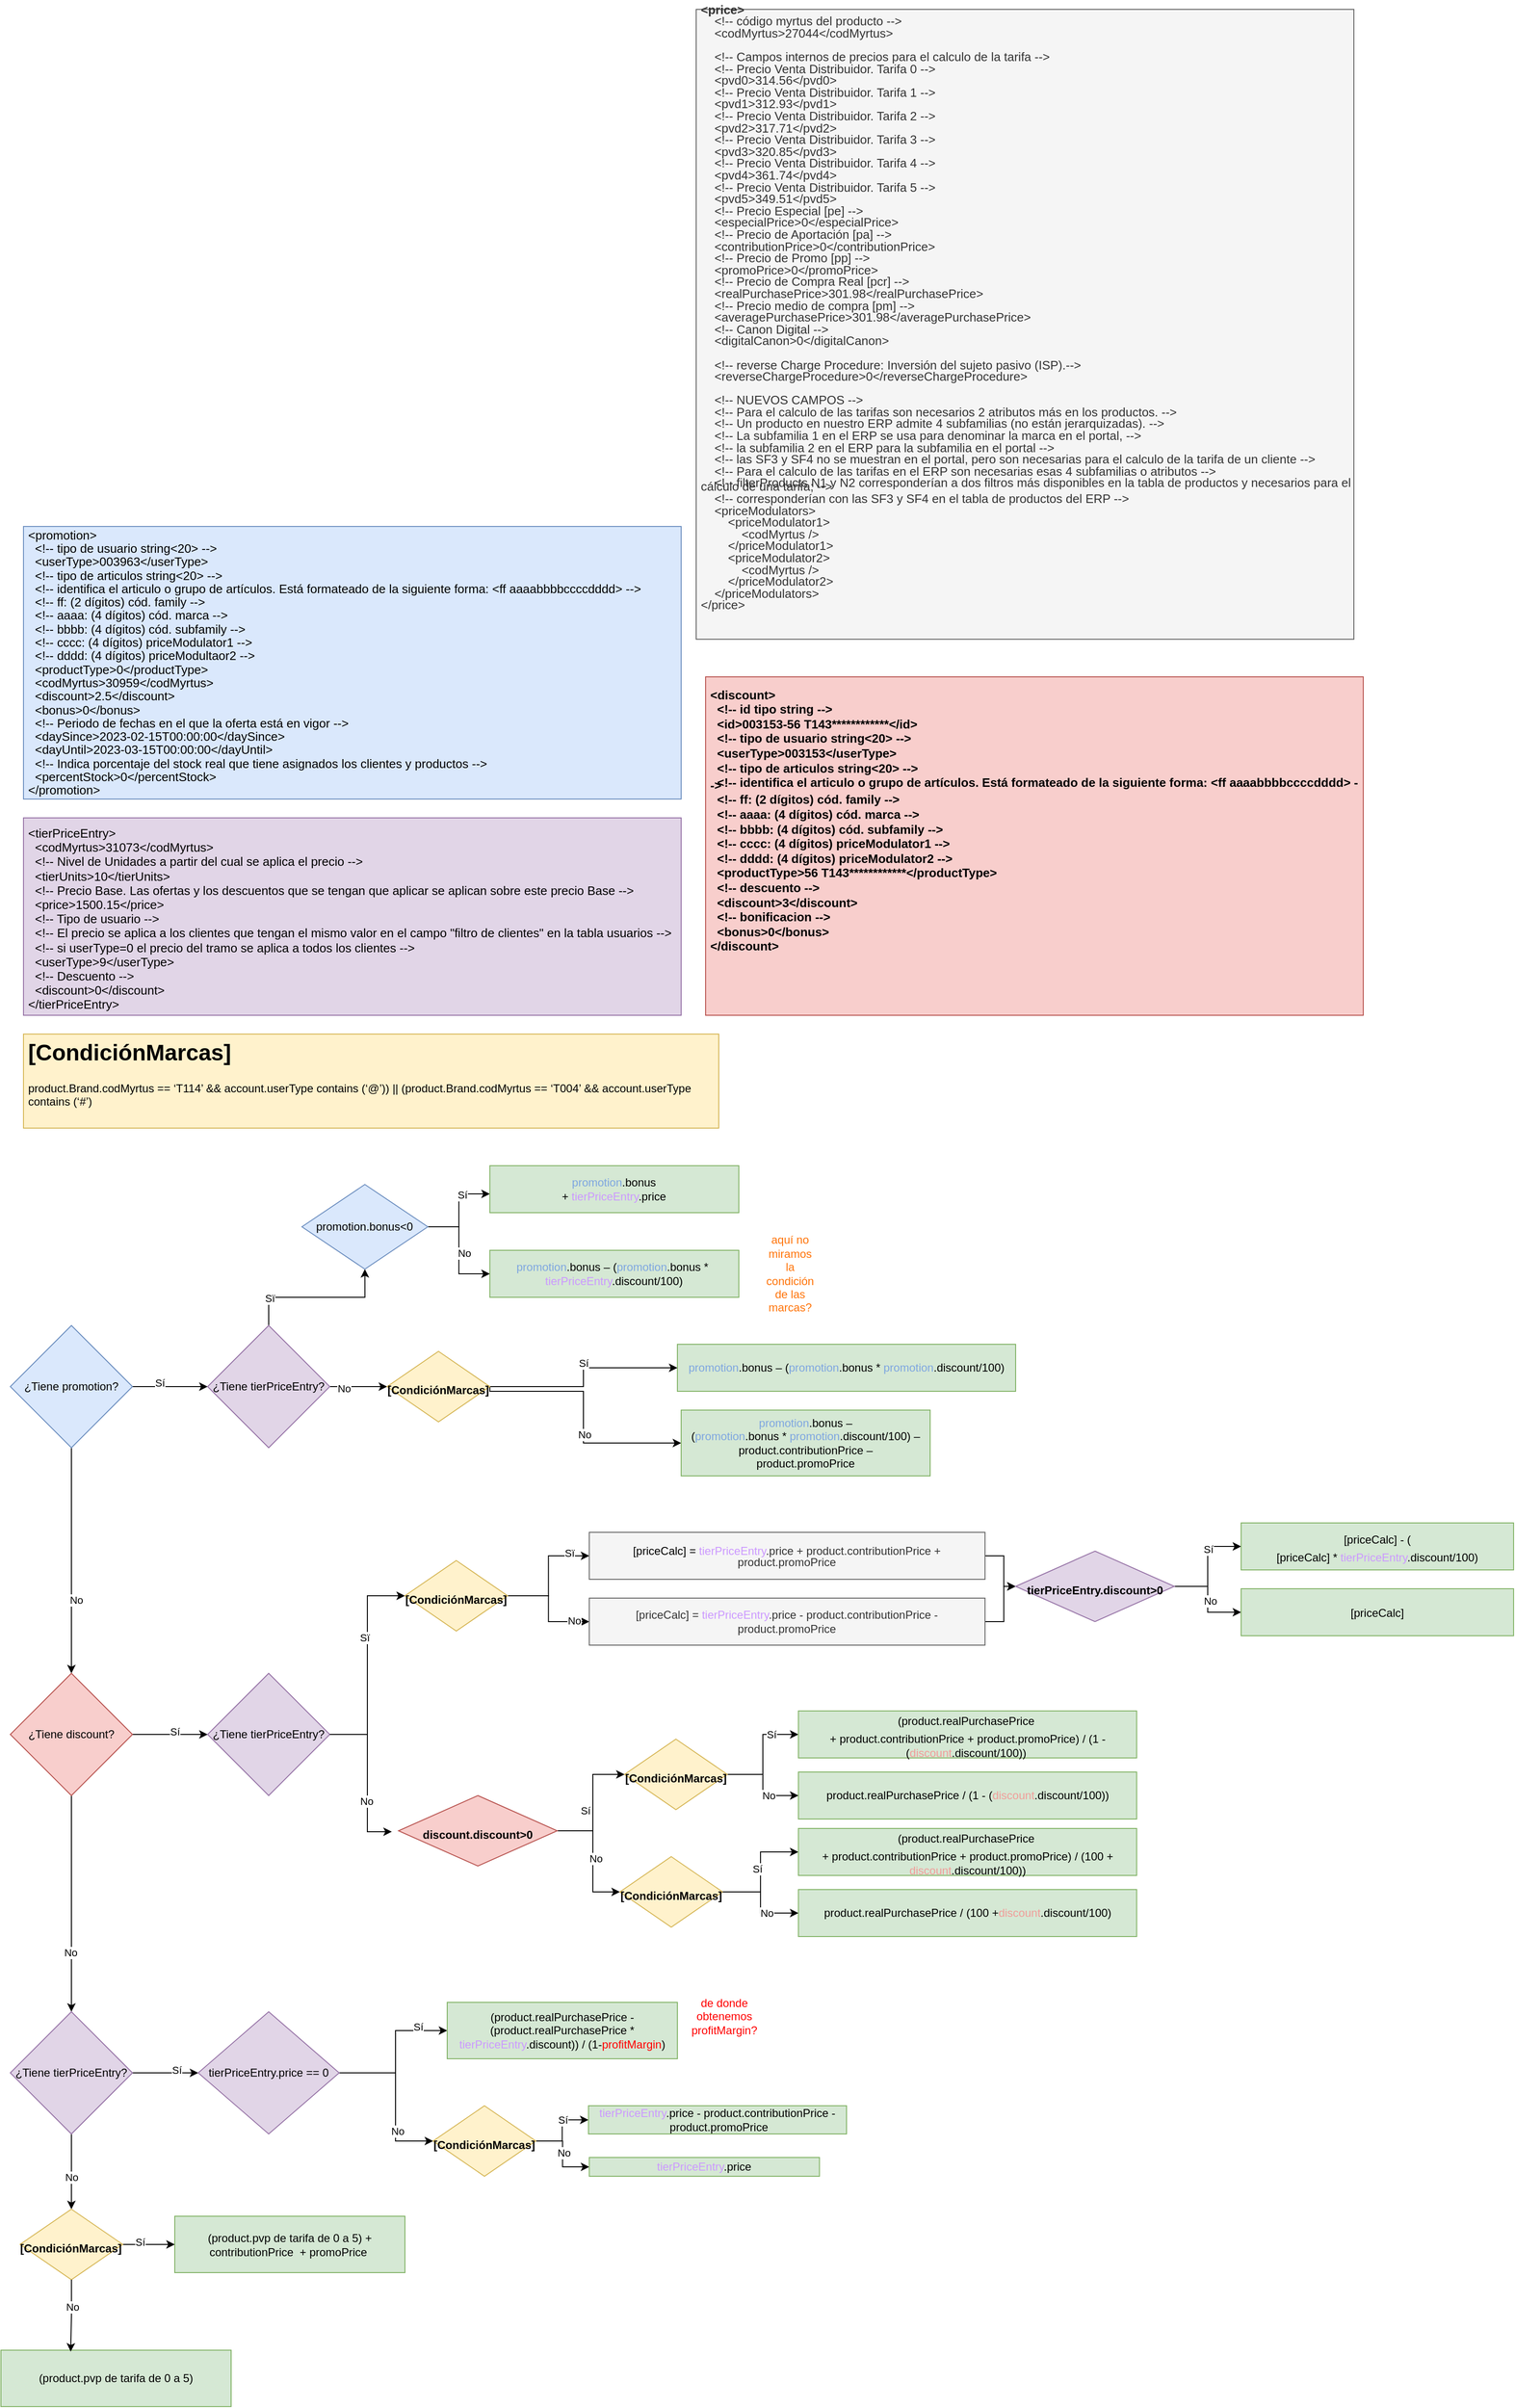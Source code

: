 <mxfile version="22.1.9" type="github">
  <diagram name="Página-1" id="PQF2N1dxmj4FgFT-7-pj">
    <mxGraphModel dx="1195" dy="2981" grid="1" gridSize="10" guides="1" tooltips="1" connect="1" arrows="1" fold="1" page="1" pageScale="1" pageWidth="827" pageHeight="1169" math="0" shadow="0">
      <root>
        <mxCell id="0" />
        <mxCell id="1" parent="0" />
        <mxCell id="7oDzX8excqVwqOyNnf67-12" value="&lt;p class=&quot;MsoNormal&quot;&gt;&lt;font color=&quot;#7ea6e0&quot;&gt;promotion&lt;/font&gt;.bonus – (&lt;font color=&quot;#7ea6e0&quot;&gt;promotion&lt;/font&gt;.bonus * &lt;font color=&quot;#7ea6e0&quot;&gt;promotion&lt;/font&gt;.discount/100)&lt;/p&gt;" style="whiteSpace=wrap;html=1;fillColor=#d5e8d4;strokeColor=#82b366;" parent="1" vertex="1">
          <mxGeometry x="740" y="-130" width="360" height="50" as="geometry" />
        </mxCell>
        <mxCell id="7oDzX8excqVwqOyNnf67-20" value="" style="edgeStyle=orthogonalEdgeStyle;rounded=0;orthogonalLoop=1;jettySize=auto;html=1;" parent="1" source="7oDzX8excqVwqOyNnf67-22" target="7oDzX8excqVwqOyNnf67-28" edge="1">
          <mxGeometry relative="1" as="geometry" />
        </mxCell>
        <mxCell id="7oDzX8excqVwqOyNnf67-21" value="Sí" style="edgeLabel;html=1;align=center;verticalAlign=middle;resizable=0;points=[];" parent="7oDzX8excqVwqOyNnf67-20" vertex="1" connectable="0">
          <mxGeometry x="-0.275" y="4" relative="1" as="geometry">
            <mxPoint as="offset" />
          </mxGeometry>
        </mxCell>
        <mxCell id="7oDzX8excqVwqOyNnf67-49" value="" style="edgeStyle=orthogonalEdgeStyle;rounded=0;orthogonalLoop=1;jettySize=auto;html=1;" parent="1" source="7oDzX8excqVwqOyNnf67-22" target="7oDzX8excqVwqOyNnf67-48" edge="1">
          <mxGeometry relative="1" as="geometry" />
        </mxCell>
        <mxCell id="7oDzX8excqVwqOyNnf67-50" value="No" style="edgeLabel;html=1;align=center;verticalAlign=middle;resizable=0;points=[];" parent="7oDzX8excqVwqOyNnf67-49" vertex="1" connectable="0">
          <mxGeometry x="0.35" y="5" relative="1" as="geometry">
            <mxPoint as="offset" />
          </mxGeometry>
        </mxCell>
        <mxCell id="7oDzX8excqVwqOyNnf67-22" value="¿Tiene promotion?" style="rhombus;whiteSpace=wrap;html=1;fillColor=#dae8fc;strokeColor=#6c8ebf;" parent="1" vertex="1">
          <mxGeometry x="30" y="-150" width="130" height="130" as="geometry" />
        </mxCell>
        <mxCell id="7oDzX8excqVwqOyNnf67-25" value="" style="edgeStyle=orthogonalEdgeStyle;rounded=0;orthogonalLoop=1;jettySize=auto;html=1;entryX=0.5;entryY=1;entryDx=0;entryDy=0;exitX=0.5;exitY=0;exitDx=0;exitDy=0;" parent="1" source="7oDzX8excqVwqOyNnf67-28" target="7oDzX8excqVwqOyNnf67-37" edge="1">
          <mxGeometry relative="1" as="geometry">
            <mxPoint x="310.36" y="-175" as="sourcePoint" />
          </mxGeometry>
        </mxCell>
        <mxCell id="7oDzX8excqVwqOyNnf67-39" value="Sï" style="edgeLabel;html=1;align=center;verticalAlign=middle;resizable=0;points=[];" parent="7oDzX8excqVwqOyNnf67-25" vertex="1" connectable="0">
          <mxGeometry x="-0.621" y="-1" relative="1" as="geometry">
            <mxPoint as="offset" />
          </mxGeometry>
        </mxCell>
        <mxCell id="7oDzX8excqVwqOyNnf67-26" value="" style="edgeStyle=orthogonalEdgeStyle;rounded=0;orthogonalLoop=1;jettySize=auto;html=1;" parent="1" source="7oDzX8excqVwqOyNnf67-28" target="7oDzX8excqVwqOyNnf67-30" edge="1">
          <mxGeometry relative="1" as="geometry">
            <mxPoint x="370" y="-80" as="sourcePoint" />
          </mxGeometry>
        </mxCell>
        <mxCell id="7oDzX8excqVwqOyNnf67-27" value="No" style="edgeLabel;html=1;align=center;verticalAlign=middle;resizable=0;points=[];" parent="7oDzX8excqVwqOyNnf67-26" vertex="1" connectable="0">
          <mxGeometry x="-0.505" y="-2" relative="1" as="geometry">
            <mxPoint as="offset" />
          </mxGeometry>
        </mxCell>
        <mxCell id="7oDzX8excqVwqOyNnf67-28" value="¿Tiene tierPriceEntry?" style="rhombus;whiteSpace=wrap;html=1;fillColor=#e1d5e7;strokeColor=#9673a6;" parent="1" vertex="1">
          <mxGeometry x="240" y="-150" width="130" height="130" as="geometry" />
        </mxCell>
        <mxCell id="7oDzX8excqVwqOyNnf67-29" value="&lt;font style=&quot;font-size: 12px;&quot;&gt;&lt;font color=&quot;#7ea6e0&quot;&gt;promotion&lt;/font&gt;&lt;span style=&quot;&quot; lang=&quot;EN-US&quot;&gt;.bonus – (&lt;font color=&quot;#7ea6e0&quot;&gt;promotion&lt;/font&gt;.bonus *&amp;nbsp; &lt;/span&gt;&lt;span style=&quot;&quot; lang=&quot;EN-US&quot;&gt;&lt;font color=&quot;#cc99ff&quot;&gt;tierPriceEntry&lt;/font&gt;&lt;/span&gt;&lt;span style=&quot;&quot; lang=&quot;EN-US&quot;&gt;.discount/100)&lt;/span&gt;&lt;/font&gt;" style="whiteSpace=wrap;html=1;fillColor=#d5e8d4;strokeColor=#82b366;" parent="1" vertex="1">
          <mxGeometry x="540.36" y="-230" width="265" height="50" as="geometry" />
        </mxCell>
        <mxCell id="7oDzX8excqVwqOyNnf67-35" style="edgeStyle=orthogonalEdgeStyle;rounded=0;orthogonalLoop=1;jettySize=auto;html=1;entryX=0;entryY=0.5;entryDx=0;entryDy=0;exitX=1;exitY=0.5;exitDx=0;exitDy=0;" parent="1" source="7oDzX8excqVwqOyNnf67-30" target="7oDzX8excqVwqOyNnf67-34" edge="1">
          <mxGeometry relative="1" as="geometry">
            <mxPoint x="553.905" y="78.02" as="targetPoint" />
            <Array as="points">
              <mxPoint x="540" y="-80" />
              <mxPoint x="640" y="-80" />
              <mxPoint x="640" y="-25" />
            </Array>
            <mxPoint x="570" y="-80" as="sourcePoint" />
          </mxGeometry>
        </mxCell>
        <mxCell id="7oDzX8excqVwqOyNnf67-36" value="No" style="edgeLabel;html=1;align=center;verticalAlign=middle;resizable=0;points=[];" parent="7oDzX8excqVwqOyNnf67-35" vertex="1" connectable="0">
          <mxGeometry x="0.137" y="1" relative="1" as="geometry">
            <mxPoint as="offset" />
          </mxGeometry>
        </mxCell>
        <mxCell id="yF8zC-Vedh16o82l2wIE-4" style="edgeStyle=orthogonalEdgeStyle;rounded=0;orthogonalLoop=1;jettySize=auto;html=1;entryX=0;entryY=0.5;entryDx=0;entryDy=0;" edge="1" parent="1" source="7oDzX8excqVwqOyNnf67-30" target="7oDzX8excqVwqOyNnf67-12">
          <mxGeometry relative="1" as="geometry">
            <Array as="points">
              <mxPoint x="640" y="-85" />
              <mxPoint x="640" y="-105" />
            </Array>
          </mxGeometry>
        </mxCell>
        <mxCell id="yF8zC-Vedh16o82l2wIE-5" value="Sí" style="edgeLabel;html=1;align=center;verticalAlign=middle;resizable=0;points=[];" vertex="1" connectable="0" parent="yF8zC-Vedh16o82l2wIE-4">
          <mxGeometry x="-0.484" relative="1" as="geometry">
            <mxPoint x="43" y="-25" as="offset" />
          </mxGeometry>
        </mxCell>
        <mxCell id="7oDzX8excqVwqOyNnf67-30" value="&lt;h1 style=&quot;border-color: var(--border-color); text-align: left;&quot;&gt;&lt;font style=&quot;font-size: 12px;&quot;&gt;[CondiciónMarcas]&lt;/font&gt;&lt;/h1&gt;" style="rhombus;whiteSpace=wrap;html=1;fillColor=#fff2cc;strokeColor=#d6b656;" parent="1" vertex="1">
          <mxGeometry x="431.07" y="-122.5" width="109.29" height="75" as="geometry" />
        </mxCell>
        <mxCell id="7oDzX8excqVwqOyNnf67-31" value="&lt;h1&gt;[CondiciónMarcas]&lt;/h1&gt;&lt;p&gt;product.Brand.codMyrtus == ‘T114’ &amp;amp;&amp;amp; account.userType contains (‘@’)) || (product.Brand.codMyrtus == ‘T004’ &amp;amp;&amp;amp; account.userType contains (‘#’)&lt;br&gt;&lt;/p&gt;" style="text;html=1;strokeColor=#d6b656;fillColor=#fff2cc;spacing=5;spacingTop=-20;whiteSpace=wrap;overflow=hidden;rounded=0;" parent="1" vertex="1">
          <mxGeometry x="44" y="-460" width="740" height="100" as="geometry" />
        </mxCell>
        <mxCell id="7oDzX8excqVwqOyNnf67-34" value="&lt;p class=&quot;MsoNormal&quot;&gt;&lt;font color=&quot;#7ea6e0&quot;&gt;promotion&lt;/font&gt;.bonus –&lt;br&gt;(&lt;font color=&quot;#7ea6e0&quot;&gt;promotion&lt;/font&gt;.bonus * &lt;font color=&quot;#7ea6e0&quot;&gt;promotion&lt;/font&gt;.discount/100) – product.contributionPrice –&lt;br&gt;product.promoPrice&lt;br&gt;&lt;/p&gt;" style="whiteSpace=wrap;html=1;fillColor=#d5e8d4;strokeColor=#82b366;" parent="1" vertex="1">
          <mxGeometry x="744" y="-60" width="265" height="70" as="geometry" />
        </mxCell>
        <mxCell id="7oDzX8excqVwqOyNnf67-40" style="edgeStyle=orthogonalEdgeStyle;rounded=0;orthogonalLoop=1;jettySize=auto;html=1;entryX=0;entryY=0.5;entryDx=0;entryDy=0;" parent="1" source="7oDzX8excqVwqOyNnf67-37" target="7oDzX8excqVwqOyNnf67-29" edge="1">
          <mxGeometry relative="1" as="geometry" />
        </mxCell>
        <mxCell id="7oDzX8excqVwqOyNnf67-41" value="No" style="edgeLabel;html=1;align=center;verticalAlign=middle;resizable=0;points=[];" parent="7oDzX8excqVwqOyNnf67-40" vertex="1" connectable="0">
          <mxGeometry x="0.052" y="5" relative="1" as="geometry">
            <mxPoint as="offset" />
          </mxGeometry>
        </mxCell>
        <mxCell id="7oDzX8excqVwqOyNnf67-42" style="edgeStyle=orthogonalEdgeStyle;rounded=0;orthogonalLoop=1;jettySize=auto;html=1;entryX=0;entryY=0.6;entryDx=0;entryDy=0;entryPerimeter=0;" parent="1" source="7oDzX8excqVwqOyNnf67-37" target="7oDzX8excqVwqOyNnf67-43" edge="1">
          <mxGeometry relative="1" as="geometry">
            <mxPoint x="540.36" y="-300" as="targetPoint" />
          </mxGeometry>
        </mxCell>
        <mxCell id="7oDzX8excqVwqOyNnf67-45" value="Sí" style="edgeLabel;html=1;align=center;verticalAlign=middle;resizable=0;points=[];" parent="7oDzX8excqVwqOyNnf67-42" vertex="1" connectable="0">
          <mxGeometry x="0.406" y="-1" relative="1" as="geometry">
            <mxPoint as="offset" />
          </mxGeometry>
        </mxCell>
        <mxCell id="7oDzX8excqVwqOyNnf67-37" value="promotion.bonus&amp;lt;0" style="rhombus;whiteSpace=wrap;html=1;fillColor=#dae8fc;strokeColor=#6c8ebf;" parent="1" vertex="1">
          <mxGeometry x="340.36" y="-300" width="134" height="90" as="geometry" />
        </mxCell>
        <mxCell id="7oDzX8excqVwqOyNnf67-43" value="&lt;p class=&quot;MsoNormal&quot;&gt;&lt;font face=&quot;Helvetica&quot;&gt;&lt;font color=&quot;#7ea6e0&quot;&gt;promotion&lt;/font&gt;&lt;span style=&quot;&quot; lang=&quot;EN-US&quot;&gt;.bonus&lt;br&gt;+ &lt;font color=&quot;#cc99ff&quot;&gt;tierPriceEntry&lt;/font&gt;.price&lt;/span&gt;&lt;/font&gt;&lt;span style=&quot;font-family:Montserrat;&lt;br/&gt;color:red;mso-ansi-language:EN-US;mso-fareast-language:ES&quot; lang=&quot;EN-US&quot;&gt;&lt;/span&gt;&lt;/p&gt;" style="whiteSpace=wrap;html=1;fillColor=#d5e8d4;strokeColor=#82b366;" parent="1" vertex="1">
          <mxGeometry x="540.36" y="-320" width="265" height="50" as="geometry" />
        </mxCell>
        <mxCell id="7oDzX8excqVwqOyNnf67-46" value="aquí no miramos la condición de las marcas?" style="text;html=1;strokeColor=none;fillColor=none;align=center;verticalAlign=middle;whiteSpace=wrap;rounded=0;fontColor=#FF7308;" parent="1" vertex="1">
          <mxGeometry x="830.36" y="-220" width="60" height="30" as="geometry" />
        </mxCell>
        <mxCell id="7oDzX8excqVwqOyNnf67-52" value="" style="edgeStyle=orthogonalEdgeStyle;rounded=0;orthogonalLoop=1;jettySize=auto;html=1;entryX=0;entryY=0.5;entryDx=0;entryDy=0;" parent="1" source="7oDzX8excqVwqOyNnf67-48" target="yF8zC-Vedh16o82l2wIE-6" edge="1">
          <mxGeometry relative="1" as="geometry">
            <mxPoint x="230" y="285" as="targetPoint" />
          </mxGeometry>
        </mxCell>
        <mxCell id="7oDzX8excqVwqOyNnf67-56" value="Sí" style="edgeLabel;html=1;align=center;verticalAlign=middle;resizable=0;points=[];" parent="7oDzX8excqVwqOyNnf67-52" vertex="1" connectable="0">
          <mxGeometry x="0.125" y="3" relative="1" as="geometry">
            <mxPoint as="offset" />
          </mxGeometry>
        </mxCell>
        <mxCell id="yF8zC-Vedh16o82l2wIE-65" style="edgeStyle=orthogonalEdgeStyle;rounded=0;orthogonalLoop=1;jettySize=auto;html=1;" edge="1" parent="1" source="7oDzX8excqVwqOyNnf67-48" target="yF8zC-Vedh16o82l2wIE-64">
          <mxGeometry relative="1" as="geometry" />
        </mxCell>
        <mxCell id="yF8zC-Vedh16o82l2wIE-66" value="No" style="edgeLabel;html=1;align=center;verticalAlign=middle;resizable=0;points=[];" vertex="1" connectable="0" parent="yF8zC-Vedh16o82l2wIE-65">
          <mxGeometry x="0.45" y="-1" relative="1" as="geometry">
            <mxPoint as="offset" />
          </mxGeometry>
        </mxCell>
        <mxCell id="7oDzX8excqVwqOyNnf67-48" value="¿Tiene discount?" style="rhombus;whiteSpace=wrap;html=1;fillColor=#f8cecc;strokeColor=#b85450;" parent="1" vertex="1">
          <mxGeometry x="30" y="220" width="130" height="130" as="geometry" />
        </mxCell>
        <mxCell id="7oDzX8excqVwqOyNnf67-53" value="(product.pvp de tarifa de 0 a 5) + contributionPrice&amp;nbsp; + promoPrice&amp;nbsp;" style="whiteSpace=wrap;html=1;fillColor=#d5e8d4;strokeColor=#82b366;" parent="1" vertex="1">
          <mxGeometry x="205" y="797.5" width="245" height="60" as="geometry" />
        </mxCell>
        <mxCell id="yF8zC-Vedh16o82l2wIE-1" value="&lt;h1 style=&quot;line-height: 50%; font-size: 13px;&quot;&gt;&lt;font style=&quot;font-size: 13px;&quot;&gt;&lt;br&gt;&lt;/font&gt;&lt;/h1&gt;&lt;div style=&quot;line-height: 50%; font-size: 13px;&quot;&gt;&lt;font style=&quot;font-size: 13px;&quot;&gt;&amp;lt;tierPriceEntry&amp;gt;&lt;/font&gt;&lt;/div&gt;&lt;h1 style=&quot;line-height: 50%; font-size: 13px;&quot;&gt;&lt;span style=&quot;font-weight: 400;&quot;&gt;&lt;font style=&quot;font-size: 13px;&quot;&gt;&amp;nbsp; &amp;lt;codMyrtus&amp;gt;31073&amp;lt;/codMyrtus&amp;gt;&lt;/font&gt;&lt;/span&gt;&lt;/h1&gt;&lt;h1 style=&quot;line-height: 50%; font-size: 13px;&quot;&gt;&lt;span style=&quot;font-weight: 400;&quot;&gt;&lt;font style=&quot;font-size: 13px;&quot;&gt;&amp;nbsp; &amp;lt;!-- Nivel de Unidades a partir del cual se aplica el precio --&amp;gt;&lt;/font&gt;&lt;/span&gt;&lt;/h1&gt;&lt;h1 style=&quot;line-height: 50%; font-size: 13px;&quot;&gt;&lt;span style=&quot;font-weight: 400;&quot;&gt;&lt;font style=&quot;font-size: 13px;&quot;&gt;&amp;nbsp; &amp;lt;tierUnits&amp;gt;10&amp;lt;/tierUnits&amp;gt;&lt;/font&gt;&lt;/span&gt;&lt;/h1&gt;&lt;h1 style=&quot;line-height: 50%; font-size: 13px;&quot;&gt;&lt;span style=&quot;font-weight: 400;&quot;&gt;&lt;font style=&quot;font-size: 13px;&quot;&gt;&amp;nbsp; &amp;lt;!-- Precio Base. Las ofertas y los descuentos que se tengan que aplicar se aplican sobre este precio Base --&amp;gt;&lt;/font&gt;&lt;/span&gt;&lt;/h1&gt;&lt;h1 style=&quot;line-height: 50%; font-size: 13px;&quot;&gt;&lt;span style=&quot;font-weight: 400;&quot;&gt;&lt;font style=&quot;font-size: 13px;&quot;&gt;&amp;nbsp; &amp;lt;price&amp;gt;1500.15&amp;lt;/price&amp;gt;&lt;/font&gt;&lt;/span&gt;&lt;/h1&gt;&lt;h1 style=&quot;line-height: 50%; font-size: 13px;&quot;&gt;&lt;span style=&quot;font-weight: 400;&quot;&gt;&lt;font style=&quot;font-size: 13px;&quot;&gt;&amp;nbsp; &amp;lt;!-- Tipo de usuario --&amp;gt;&lt;/font&gt;&lt;/span&gt;&lt;/h1&gt;&lt;h1 style=&quot;line-height: 50%; font-size: 13px;&quot;&gt;&lt;span style=&quot;font-weight: 400;&quot;&gt;&lt;font style=&quot;font-size: 13px;&quot;&gt;&amp;nbsp; &amp;lt;!-- El precio se aplica a los clientes que tengan el mismo valor en el campo &quot;filtro de clientes&quot; en la tabla usuarios --&amp;gt;&lt;/font&gt;&lt;/span&gt;&lt;/h1&gt;&lt;h1 style=&quot;line-height: 50%; font-size: 13px;&quot;&gt;&lt;span style=&quot;font-weight: 400;&quot;&gt;&lt;font style=&quot;font-size: 13px;&quot;&gt;&amp;nbsp; &amp;lt;!-- si userType=0 el precio del tramo se aplica a todos los clientes --&amp;gt;&lt;/font&gt;&lt;/span&gt;&lt;/h1&gt;&lt;h1 style=&quot;line-height: 50%; font-size: 13px;&quot;&gt;&lt;span style=&quot;font-weight: 400;&quot;&gt;&lt;font style=&quot;font-size: 13px;&quot;&gt;&amp;nbsp; &amp;lt;userType&amp;gt;9&amp;lt;/userType&amp;gt;&lt;/font&gt;&lt;/span&gt;&lt;/h1&gt;&lt;h1 style=&quot;line-height: 50%; font-size: 13px;&quot;&gt;&lt;span style=&quot;font-weight: 400;&quot;&gt;&lt;font style=&quot;font-size: 13px;&quot;&gt;&amp;nbsp; &amp;lt;!-- Descuento --&amp;gt;&lt;/font&gt;&lt;/span&gt;&lt;/h1&gt;&lt;h1 style=&quot;line-height: 50%; font-size: 13px;&quot;&gt;&lt;span style=&quot;font-weight: 400;&quot;&gt;&lt;font style=&quot;font-size: 13px;&quot;&gt;&amp;nbsp; &amp;lt;discount&amp;gt;0&amp;lt;/discount&amp;gt;&lt;/font&gt;&lt;/span&gt;&lt;/h1&gt;&lt;h1 style=&quot;line-height: 50%; font-size: 13px;&quot;&gt;&lt;span style=&quot;font-weight: 400;&quot;&gt;&lt;font style=&quot;font-size: 13px;&quot;&gt;&amp;lt;/tierPriceEntry&amp;gt;&lt;/font&gt;&lt;/span&gt;&lt;/h1&gt;&lt;div style=&quot;line-height: 50%; font-size: 13px;&quot;&gt;&lt;br&gt;&lt;/div&gt;" style="text;html=1;strokeColor=#9673a6;fillColor=#e1d5e7;spacing=5;spacingTop=-20;whiteSpace=wrap;overflow=hidden;rounded=0;" vertex="1" parent="1">
          <mxGeometry x="44" y="-690" width="700" height="210" as="geometry" />
        </mxCell>
        <mxCell id="yF8zC-Vedh16o82l2wIE-2" value="&lt;h1 style=&quot;font-size: 13px; line-height: 10%;&quot;&gt;&lt;span style=&quot;background-color: initial; font-weight: normal;&quot;&gt;&lt;br&gt;&lt;/span&gt;&lt;/h1&gt;&lt;h1 style=&quot;font-size: 13px; line-height: 10%;&quot;&gt;&lt;span style=&quot;background-color: initial; font-weight: normal;&quot;&gt;&amp;lt;promotion&amp;gt;&lt;/span&gt;&lt;br&gt;&lt;/h1&gt;&lt;p style=&quot;font-size: 13px; line-height: 10%;&quot;&gt;&lt;font style=&quot;font-size: 13px;&quot;&gt;&amp;nbsp; &amp;lt;!-- tipo de usuario string&amp;lt;20&amp;gt; --&amp;gt;&lt;/font&gt;&lt;/p&gt;&lt;p style=&quot;font-size: 13px; line-height: 10%;&quot;&gt;&lt;font style=&quot;font-size: 13px;&quot;&gt;&amp;nbsp; &amp;lt;userType&amp;gt;003963&amp;lt;/userType&amp;gt;&lt;/font&gt;&lt;/p&gt;&lt;p style=&quot;font-size: 13px; line-height: 10%;&quot;&gt;&lt;font style=&quot;font-size: 13px;&quot;&gt;&amp;nbsp; &amp;lt;!-- tipo de articulos string&amp;lt;20&amp;gt; --&amp;gt;&lt;/font&gt;&lt;/p&gt;&lt;p style=&quot;font-size: 13px; line-height: 10%;&quot;&gt;&lt;font style=&quot;font-size: 13px;&quot;&gt;&amp;nbsp; &amp;lt;!-- identifica el articulo o grupo de artículos. Está formateado de la siguiente forma: &amp;lt;ff aaaabbbbccccdddd&amp;gt; --&amp;gt;&lt;/font&gt;&lt;/p&gt;&lt;p style=&quot;font-size: 13px; line-height: 10%;&quot;&gt;&lt;font style=&quot;font-size: 13px;&quot;&gt;&amp;nbsp; &amp;lt;!-- ff: (2 dígitos) cód. family --&amp;gt;&lt;/font&gt;&lt;/p&gt;&lt;p style=&quot;font-size: 13px; line-height: 10%;&quot;&gt;&lt;font style=&quot;font-size: 13px;&quot;&gt;&amp;nbsp; &amp;lt;!-- aaaa: (4 dígitos) cód. marca --&amp;gt;&lt;/font&gt;&lt;/p&gt;&lt;p style=&quot;font-size: 13px; line-height: 10%;&quot;&gt;&lt;font style=&quot;font-size: 13px;&quot;&gt;&amp;nbsp; &amp;lt;!-- bbbb: (4 dígitos) cód. subfamily --&amp;gt;&lt;/font&gt;&lt;/p&gt;&lt;p style=&quot;font-size: 13px; line-height: 10%;&quot;&gt;&lt;font style=&quot;font-size: 13px;&quot;&gt;&amp;nbsp; &amp;lt;!-- cccc: (4 dígitos) priceModulator1 --&amp;gt;&lt;/font&gt;&lt;/p&gt;&lt;p style=&quot;font-size: 13px; line-height: 10%;&quot;&gt;&lt;font style=&quot;font-size: 13px;&quot;&gt;&amp;nbsp; &amp;lt;!-- dddd: (4 dígitos) priceModultaor2 --&amp;gt;&lt;/font&gt;&lt;/p&gt;&lt;p style=&quot;font-size: 13px; line-height: 10%;&quot;&gt;&lt;font style=&quot;font-size: 13px;&quot;&gt;&amp;nbsp; &amp;lt;productType&amp;gt;0&amp;lt;/productType&amp;gt;&lt;/font&gt;&lt;/p&gt;&lt;p style=&quot;font-size: 13px; line-height: 10%;&quot;&gt;&lt;font style=&quot;font-size: 13px;&quot;&gt;&amp;nbsp; &amp;lt;codMyrtus&amp;gt;30959&amp;lt;/codMyrtus&amp;gt;&lt;/font&gt;&lt;/p&gt;&lt;p style=&quot;font-size: 13px; line-height: 10%;&quot;&gt;&lt;font style=&quot;font-size: 13px;&quot;&gt;&amp;nbsp; &amp;lt;discount&amp;gt;2.5&amp;lt;/discount&amp;gt;&lt;/font&gt;&lt;/p&gt;&lt;p style=&quot;font-size: 13px; line-height: 10%;&quot;&gt;&lt;font style=&quot;font-size: 13px;&quot;&gt;&amp;nbsp; &amp;lt;bonus&amp;gt;0&amp;lt;/bonus&amp;gt;&lt;/font&gt;&lt;/p&gt;&lt;p style=&quot;font-size: 13px; line-height: 10%;&quot;&gt;&lt;font style=&quot;font-size: 13px;&quot;&gt;&amp;nbsp; &amp;lt;!-- Periodo de fechas en el que la oferta está en vigor --&amp;gt;&lt;/font&gt;&lt;/p&gt;&lt;p style=&quot;font-size: 13px; line-height: 10%;&quot;&gt;&lt;font style=&quot;font-size: 13px;&quot;&gt;&amp;nbsp; &amp;lt;daySince&amp;gt;2023-02-15T00:00:00&amp;lt;/daySince&amp;gt;&lt;/font&gt;&lt;/p&gt;&lt;p style=&quot;font-size: 13px; line-height: 10%;&quot;&gt;&lt;font style=&quot;font-size: 13px;&quot;&gt;&amp;nbsp; &amp;lt;dayUntil&amp;gt;2023-03-15T00:00:00&amp;lt;/dayUntil&amp;gt;&lt;/font&gt;&lt;/p&gt;&lt;p style=&quot;font-size: 13px; line-height: 10%;&quot;&gt;&lt;font style=&quot;font-size: 13px;&quot;&gt;&amp;nbsp; &amp;lt;!-- Indica porcentaje del stock real que tiene asignados los clientes y productos --&amp;gt;&lt;/font&gt;&lt;/p&gt;&lt;p style=&quot;font-size: 13px; line-height: 10%;&quot;&gt;&lt;font style=&quot;font-size: 13px;&quot;&gt;&amp;nbsp; &amp;lt;percentStock&amp;gt;0&amp;lt;/percentStock&amp;gt;&lt;/font&gt;&lt;/p&gt;&lt;p style=&quot;font-size: 13px; line-height: 10%;&quot;&gt;&lt;font style=&quot;font-size: 13px;&quot;&gt;&amp;lt;/promotion&amp;gt;&lt;/font&gt;&lt;/p&gt;&lt;div style=&quot;font-size: 13px; line-height: 10%;&quot;&gt;&lt;br&gt;&lt;/div&gt;" style="text;html=1;strokeColor=#6c8ebf;fillColor=#dae8fc;spacing=5;spacingTop=-20;whiteSpace=wrap;overflow=hidden;rounded=0;" vertex="1" parent="1">
          <mxGeometry x="44" y="-1000" width="700" height="290" as="geometry" />
        </mxCell>
        <mxCell id="yF8zC-Vedh16o82l2wIE-3" value="&lt;h1 style=&quot;line-height: 20%; font-size: 13px;&quot;&gt;&lt;p class=&quot;MsoNormal&quot;&gt;&lt;br&gt;&lt;/p&gt;&lt;p class=&quot;MsoNormal&quot;&gt;&amp;lt;discount&amp;gt;&lt;/p&gt;&lt;p class=&quot;MsoNormal&quot;&gt;&amp;nbsp; &amp;lt;!-- id tipo string --&amp;gt;&lt;/p&gt;&lt;p class=&quot;MsoNormal&quot;&gt;&amp;nbsp; &amp;lt;id&amp;gt;003153-56 T143************&amp;lt;/id&amp;gt;&lt;/p&gt;&lt;p class=&quot;MsoNormal&quot;&gt;&amp;nbsp; &amp;lt;!-- tipo de usuario string&amp;lt;20&amp;gt; --&amp;gt;&lt;/p&gt;&lt;p class=&quot;MsoNormal&quot;&gt;&amp;nbsp; &amp;lt;userType&amp;gt;003153&amp;lt;/userType&amp;gt;&lt;/p&gt;&lt;p class=&quot;MsoNormal&quot;&gt;&amp;nbsp; &amp;lt;!-- tipo de articulos string&amp;lt;20&amp;gt; --&amp;gt;&lt;/p&gt;&lt;p class=&quot;MsoNormal&quot;&gt;&amp;nbsp; &amp;lt;!-- identifica el articulo o grupo de artículos. Está formateado de la siguiente forma: &amp;lt;ff aaaabbbbccccdddd&amp;gt; --&amp;gt;&lt;/p&gt;&lt;p class=&quot;MsoNormal&quot;&gt;&amp;nbsp; &amp;lt;!-- ff: (2 dígitos) cód. family --&amp;gt;&lt;/p&gt;&lt;p class=&quot;MsoNormal&quot;&gt;&amp;nbsp; &amp;lt;!-- aaaa: (4 dígitos) cód. marca --&amp;gt;&lt;/p&gt;&lt;p class=&quot;MsoNormal&quot;&gt;&amp;nbsp; &amp;lt;!-- bbbb: (4 dígitos) cód. subfamily --&amp;gt;&lt;/p&gt;&lt;p class=&quot;MsoNormal&quot;&gt;&amp;nbsp; &amp;lt;!-- cccc: (4 dígitos) priceModulator1 --&amp;gt;&lt;/p&gt;&lt;p class=&quot;MsoNormal&quot;&gt;&amp;nbsp; &amp;lt;!-- dddd: (4 dígitos) priceModulator2 --&amp;gt;&lt;/p&gt;&lt;p class=&quot;MsoNormal&quot;&gt;&amp;nbsp; &amp;lt;productType&amp;gt;56 T143************&amp;lt;/productType&amp;gt;&lt;/p&gt;&lt;p class=&quot;MsoNormal&quot;&gt;&amp;nbsp; &amp;lt;!-- descuento --&amp;gt;&lt;/p&gt;&lt;p class=&quot;MsoNormal&quot;&gt;&amp;nbsp; &amp;lt;discount&amp;gt;3&amp;lt;/discount&amp;gt;&lt;/p&gt;&lt;p class=&quot;MsoNormal&quot;&gt;&amp;nbsp; &amp;lt;!-- bonificacion --&amp;gt;&lt;/p&gt;&lt;p class=&quot;MsoNormal&quot;&gt;&amp;nbsp; &amp;lt;bonus&amp;gt;0&amp;lt;/bonus&amp;gt;&lt;/p&gt;&lt;p class=&quot;MsoNormal&quot;&gt;&amp;lt;/discount&amp;gt;&lt;/p&gt;&lt;div&gt;&lt;br&gt;&lt;/div&gt;&lt;/h1&gt;" style="text;html=1;strokeColor=#b85450;fillColor=#f8cecc;spacing=5;spacingTop=-20;whiteSpace=wrap;overflow=hidden;rounded=0;" vertex="1" parent="1">
          <mxGeometry x="770" y="-840" width="700" height="360" as="geometry" />
        </mxCell>
        <mxCell id="yF8zC-Vedh16o82l2wIE-44" style="edgeStyle=orthogonalEdgeStyle;rounded=0;orthogonalLoop=1;jettySize=auto;html=1;entryX=0;entryY=0.5;entryDx=0;entryDy=0;" edge="1" parent="1" source="yF8zC-Vedh16o82l2wIE-6" target="yF8zC-Vedh16o82l2wIE-46">
          <mxGeometry relative="1" as="geometry">
            <mxPoint x="443.16" y="157.5" as="targetPoint" />
          </mxGeometry>
        </mxCell>
        <mxCell id="yF8zC-Vedh16o82l2wIE-45" value="Sï" style="edgeLabel;html=1;align=center;verticalAlign=middle;resizable=0;points=[];" vertex="1" connectable="0" parent="yF8zC-Vedh16o82l2wIE-44">
          <mxGeometry x="0.262" y="3" relative="1" as="geometry">
            <mxPoint as="offset" />
          </mxGeometry>
        </mxCell>
        <mxCell id="yF8zC-Vedh16o82l2wIE-6" value="¿Tiene tierPriceEntry?" style="rhombus;whiteSpace=wrap;html=1;fillColor=#e1d5e7;strokeColor=#9673a6;" vertex="1" parent="1">
          <mxGeometry x="240" y="220" width="130" height="130" as="geometry" />
        </mxCell>
        <mxCell id="yF8zC-Vedh16o82l2wIE-9" value="product.realPurchasePrice / (1 - (&lt;font color=&quot;#f19c99&quot;&gt;discount&lt;/font&gt;.discount/100))" style="whiteSpace=wrap;html=1;fillColor=#d5e8d4;strokeColor=#82b366;" vertex="1" parent="1">
          <mxGeometry x="868.8" y="325" width="360" height="50" as="geometry" />
        </mxCell>
        <mxCell id="yF8zC-Vedh16o82l2wIE-16" style="edgeStyle=orthogonalEdgeStyle;rounded=0;orthogonalLoop=1;jettySize=auto;html=1;entryX=0;entryY=0.5;entryDx=0;entryDy=0;" edge="1" parent="1" source="yF8zC-Vedh16o82l2wIE-13" target="yF8zC-Vedh16o82l2wIE-17">
          <mxGeometry relative="1" as="geometry">
            <mxPoint x="658.8" y="335" as="targetPoint" />
            <Array as="points">
              <mxPoint x="650" y="388" />
              <mxPoint x="650" y="328" />
            </Array>
          </mxGeometry>
        </mxCell>
        <mxCell id="yF8zC-Vedh16o82l2wIE-26" value="Sí&lt;br&gt;" style="edgeLabel;html=1;align=center;verticalAlign=middle;resizable=0;points=[];" vertex="1" connectable="0" parent="yF8zC-Vedh16o82l2wIE-16">
          <mxGeometry x="-0.488" relative="1" as="geometry">
            <mxPoint x="-4" y="-22" as="offset" />
          </mxGeometry>
        </mxCell>
        <mxCell id="yF8zC-Vedh16o82l2wIE-28" style="edgeStyle=orthogonalEdgeStyle;rounded=0;orthogonalLoop=1;jettySize=auto;html=1;exitX=1;exitY=0.5;exitDx=0;exitDy=0;entryX=0;entryY=0.5;entryDx=0;entryDy=0;" edge="1" parent="1" source="yF8zC-Vedh16o82l2wIE-13" target="yF8zC-Vedh16o82l2wIE-27">
          <mxGeometry relative="1" as="geometry">
            <Array as="points">
              <mxPoint x="650" y="388" />
              <mxPoint x="650" y="453" />
            </Array>
          </mxGeometry>
        </mxCell>
        <mxCell id="yF8zC-Vedh16o82l2wIE-29" value="No" style="edgeLabel;html=1;align=center;verticalAlign=middle;resizable=0;points=[];" vertex="1" connectable="0" parent="yF8zC-Vedh16o82l2wIE-28">
          <mxGeometry x="0.016" y="3" relative="1" as="geometry">
            <mxPoint as="offset" />
          </mxGeometry>
        </mxCell>
        <mxCell id="yF8zC-Vedh16o82l2wIE-13" value="&lt;h1 style=&quot;border-color: var(--border-color); text-align: left;&quot;&gt;&lt;font style=&quot;font-size: 12px;&quot;&gt;discount.discount&amp;gt;0&lt;/font&gt;&lt;/h1&gt;" style="rhombus;whiteSpace=wrap;html=1;fillColor=#f8cecc;strokeColor=#b85450;" vertex="1" parent="1">
          <mxGeometry x="443.16" y="350" width="168.93" height="75" as="geometry" />
        </mxCell>
        <mxCell id="yF8zC-Vedh16o82l2wIE-14" style="edgeStyle=orthogonalEdgeStyle;rounded=0;orthogonalLoop=1;jettySize=auto;html=1;entryX=-0.042;entryY=0.513;entryDx=0;entryDy=0;entryPerimeter=0;" edge="1" parent="1" source="yF8zC-Vedh16o82l2wIE-6" target="yF8zC-Vedh16o82l2wIE-13">
          <mxGeometry relative="1" as="geometry">
            <Array as="points">
              <mxPoint x="410" y="285" />
              <mxPoint x="410" y="389" />
            </Array>
          </mxGeometry>
        </mxCell>
        <mxCell id="yF8zC-Vedh16o82l2wIE-15" value="No" style="edgeLabel;html=1;align=center;verticalAlign=middle;resizable=0;points=[];" vertex="1" connectable="0" parent="yF8zC-Vedh16o82l2wIE-14">
          <mxGeometry x="0.311" y="-1" relative="1" as="geometry">
            <mxPoint as="offset" />
          </mxGeometry>
        </mxCell>
        <mxCell id="yF8zC-Vedh16o82l2wIE-19" style="edgeStyle=orthogonalEdgeStyle;rounded=0;orthogonalLoop=1;jettySize=auto;html=1;entryX=0;entryY=0.5;entryDx=0;entryDy=0;" edge="1" parent="1" source="yF8zC-Vedh16o82l2wIE-17" target="yF8zC-Vedh16o82l2wIE-9">
          <mxGeometry relative="1" as="geometry" />
        </mxCell>
        <mxCell id="yF8zC-Vedh16o82l2wIE-23" value="No" style="edgeLabel;html=1;align=center;verticalAlign=middle;resizable=0;points=[];" vertex="1" connectable="0" parent="yF8zC-Vedh16o82l2wIE-19">
          <mxGeometry x="0.348" relative="1" as="geometry">
            <mxPoint as="offset" />
          </mxGeometry>
        </mxCell>
        <mxCell id="yF8zC-Vedh16o82l2wIE-21" style="edgeStyle=orthogonalEdgeStyle;rounded=0;orthogonalLoop=1;jettySize=auto;html=1;entryX=0;entryY=0.5;entryDx=0;entryDy=0;" edge="1" parent="1" source="yF8zC-Vedh16o82l2wIE-17" target="yF8zC-Vedh16o82l2wIE-20">
          <mxGeometry relative="1" as="geometry" />
        </mxCell>
        <mxCell id="yF8zC-Vedh16o82l2wIE-22" value="Sí" style="edgeLabel;html=1;align=center;verticalAlign=middle;resizable=0;points=[];" vertex="1" connectable="0" parent="yF8zC-Vedh16o82l2wIE-21">
          <mxGeometry x="0.509" relative="1" as="geometry">
            <mxPoint as="offset" />
          </mxGeometry>
        </mxCell>
        <mxCell id="yF8zC-Vedh16o82l2wIE-17" value="&lt;h1 style=&quot;border-color: var(--border-color); text-align: left;&quot;&gt;&lt;font style=&quot;font-size: 12px;&quot;&gt;[CondiciónMarcas]&lt;/font&gt;&lt;/h1&gt;" style="rhombus;whiteSpace=wrap;html=1;fillColor=#fff2cc;strokeColor=#d6b656;" vertex="1" parent="1">
          <mxGeometry x="683.8" y="290" width="109.29" height="75" as="geometry" />
        </mxCell>
        <mxCell id="yF8zC-Vedh16o82l2wIE-20" value="&lt;p style=&quot;line-height: 0%;&quot; class=&quot;MsoNormal&quot;&gt;&lt;font face=&quot;Helvetica&quot;&gt;(product.realPurchasePrice&amp;nbsp;&lt;/font&gt;&lt;/p&gt;+ product.contributionPrice + product.promoPrice&lt;span style=&quot;background-color: initial;&quot;&gt;) / (1 - (&lt;font color=&quot;#f19c99&quot;&gt;discount&lt;/font&gt;.discount/100))&amp;nbsp;&lt;/span&gt;" style="whiteSpace=wrap;html=1;fillColor=#d5e8d4;strokeColor=#82b366;" vertex="1" parent="1">
          <mxGeometry x="868.8" y="260" width="360" height="50" as="geometry" />
        </mxCell>
        <mxCell id="yF8zC-Vedh16o82l2wIE-24" value="&lt;h1 style=&quot;line-height: 30%; font-size: 13px;&quot;&gt;&lt;font style=&quot;font-size: 13px;&quot;&gt;&amp;lt;price&amp;gt;&lt;/font&gt;&lt;/h1&gt;&lt;h1 style=&quot;line-height: 30%; font-size: 13px;&quot;&gt;&lt;span style=&quot;font-weight: 400;&quot;&gt;&lt;font style=&quot;font-size: 13px;&quot;&gt;&amp;nbsp; &amp;nbsp; &amp;lt;!-- código myrtus del producto --&amp;gt;&lt;/font&gt;&lt;/span&gt;&lt;/h1&gt;&lt;h1 style=&quot;line-height: 30%; font-size: 13px;&quot;&gt;&lt;span style=&quot;font-weight: 400;&quot;&gt;&lt;font style=&quot;font-size: 13px;&quot;&gt;&amp;nbsp; &amp;nbsp; &amp;lt;codMyrtus&amp;gt;27044&amp;lt;/codMyrtus&amp;gt;&lt;/font&gt;&lt;/span&gt;&lt;/h1&gt;&lt;h1 style=&quot;line-height: 30%; font-size: 13px;&quot;&gt;&lt;span style=&quot;font-weight: 400;&quot;&gt;&lt;font style=&quot;font-size: 13px;&quot;&gt;&lt;br&gt;&lt;/font&gt;&lt;/span&gt;&lt;/h1&gt;&lt;h1 style=&quot;line-height: 30%; font-size: 13px;&quot;&gt;&lt;span style=&quot;font-weight: 400;&quot;&gt;&lt;font style=&quot;font-size: 13px;&quot;&gt;&amp;nbsp; &amp;nbsp; &amp;lt;!-- Campos internos de precios para el calculo de la tarifa --&amp;gt;&lt;/font&gt;&lt;/span&gt;&lt;/h1&gt;&lt;h1 style=&quot;line-height: 30%; font-size: 13px;&quot;&gt;&lt;span style=&quot;font-weight: 400;&quot;&gt;&lt;font style=&quot;font-size: 13px;&quot;&gt;&amp;nbsp; &amp;nbsp; &amp;lt;!-- Precio Venta Distribuidor. Tarifa 0 --&amp;gt;&lt;/font&gt;&lt;/span&gt;&lt;/h1&gt;&lt;h1 style=&quot;line-height: 30%; font-size: 13px;&quot;&gt;&lt;span style=&quot;font-weight: 400;&quot;&gt;&lt;font style=&quot;font-size: 13px;&quot;&gt;&amp;nbsp; &amp;nbsp; &amp;lt;pvd0&amp;gt;314.56&amp;lt;/pvd0&amp;gt;&lt;/font&gt;&lt;/span&gt;&lt;/h1&gt;&lt;h1 style=&quot;line-height: 30%; font-size: 13px;&quot;&gt;&lt;span style=&quot;font-weight: 400;&quot;&gt;&lt;font style=&quot;font-size: 13px;&quot;&gt;&amp;nbsp; &amp;nbsp; &amp;lt;!-- Precio Venta Distribuidor. Tarifa 1 --&amp;gt;&lt;/font&gt;&lt;/span&gt;&lt;/h1&gt;&lt;h1 style=&quot;line-height: 30%; font-size: 13px;&quot;&gt;&lt;span style=&quot;font-weight: 400;&quot;&gt;&lt;font style=&quot;font-size: 13px;&quot;&gt;&amp;nbsp; &amp;nbsp; &amp;lt;pvd1&amp;gt;312.93&amp;lt;/pvd1&amp;gt;&lt;/font&gt;&lt;/span&gt;&lt;/h1&gt;&lt;h1 style=&quot;line-height: 30%; font-size: 13px;&quot;&gt;&lt;span style=&quot;font-weight: 400;&quot;&gt;&lt;font style=&quot;font-size: 13px;&quot;&gt;&amp;nbsp; &amp;nbsp; &amp;lt;!-- Precio Venta Distribuidor. Tarifa 2 --&amp;gt;&lt;/font&gt;&lt;/span&gt;&lt;/h1&gt;&lt;h1 style=&quot;line-height: 30%; font-size: 13px;&quot;&gt;&lt;span style=&quot;font-weight: 400;&quot;&gt;&lt;font style=&quot;font-size: 13px;&quot;&gt;&amp;nbsp; &amp;nbsp; &amp;lt;pvd2&amp;gt;317.71&amp;lt;/pvd2&amp;gt;&lt;/font&gt;&lt;/span&gt;&lt;/h1&gt;&lt;h1 style=&quot;line-height: 30%; font-size: 13px;&quot;&gt;&lt;span style=&quot;font-weight: 400;&quot;&gt;&lt;font style=&quot;font-size: 13px;&quot;&gt;&amp;nbsp; &amp;nbsp; &amp;lt;!-- Precio Venta Distribuidor. Tarifa 3 --&amp;gt;&lt;/font&gt;&lt;/span&gt;&lt;/h1&gt;&lt;h1 style=&quot;line-height: 30%; font-size: 13px;&quot;&gt;&lt;span style=&quot;font-weight: 400;&quot;&gt;&lt;font style=&quot;font-size: 13px;&quot;&gt;&amp;nbsp; &amp;nbsp; &amp;lt;pvd3&amp;gt;320.85&amp;lt;/pvd3&amp;gt;&lt;/font&gt;&lt;/span&gt;&lt;/h1&gt;&lt;h1 style=&quot;line-height: 30%; font-size: 13px;&quot;&gt;&lt;span style=&quot;font-weight: 400;&quot;&gt;&lt;font style=&quot;font-size: 13px;&quot;&gt;&amp;nbsp; &amp;nbsp; &amp;lt;!-- Precio Venta Distribuidor. Tarifa 4 --&amp;gt;&lt;/font&gt;&lt;/span&gt;&lt;/h1&gt;&lt;h1 style=&quot;line-height: 30%; font-size: 13px;&quot;&gt;&lt;span style=&quot;font-weight: 400;&quot;&gt;&lt;font style=&quot;font-size: 13px;&quot;&gt;&amp;nbsp; &amp;nbsp; &amp;lt;pvd4&amp;gt;361.74&amp;lt;/pvd4&amp;gt;&lt;/font&gt;&lt;/span&gt;&lt;/h1&gt;&lt;h1 style=&quot;line-height: 30%; font-size: 13px;&quot;&gt;&lt;span style=&quot;font-weight: 400;&quot;&gt;&lt;font style=&quot;font-size: 13px;&quot;&gt;&amp;nbsp; &amp;nbsp; &amp;lt;!-- Precio Venta Distribuidor. Tarifa 5 --&amp;gt;&lt;/font&gt;&lt;/span&gt;&lt;/h1&gt;&lt;h1 style=&quot;line-height: 30%; font-size: 13px;&quot;&gt;&lt;span style=&quot;font-weight: 400;&quot;&gt;&lt;font style=&quot;font-size: 13px;&quot;&gt;&amp;nbsp; &amp;nbsp; &amp;lt;pvd5&amp;gt;349.51&amp;lt;/pvd5&amp;gt;&lt;/font&gt;&lt;/span&gt;&lt;/h1&gt;&lt;h1 style=&quot;line-height: 30%; font-size: 13px;&quot;&gt;&lt;span style=&quot;font-weight: 400;&quot;&gt;&lt;font style=&quot;font-size: 13px;&quot;&gt;&amp;nbsp; &amp;nbsp; &amp;lt;!-- Precio Especial [pe] --&amp;gt;&lt;/font&gt;&lt;/span&gt;&lt;/h1&gt;&lt;h1 style=&quot;line-height: 30%; font-size: 13px;&quot;&gt;&lt;span style=&quot;font-weight: 400;&quot;&gt;&lt;font style=&quot;font-size: 13px;&quot;&gt;&amp;nbsp; &amp;nbsp; &amp;lt;especialPrice&amp;gt;0&amp;lt;/especialPrice&amp;gt;&lt;/font&gt;&lt;/span&gt;&lt;/h1&gt;&lt;h1 style=&quot;line-height: 30%; font-size: 13px;&quot;&gt;&lt;span style=&quot;font-weight: 400;&quot;&gt;&lt;font style=&quot;font-size: 13px;&quot;&gt;&amp;nbsp; &amp;nbsp; &amp;lt;!-- Precio de Aportación [pa] --&amp;gt;&lt;/font&gt;&lt;/span&gt;&lt;/h1&gt;&lt;h1 style=&quot;line-height: 30%; font-size: 13px;&quot;&gt;&lt;span style=&quot;font-weight: 400;&quot;&gt;&lt;font style=&quot;font-size: 13px;&quot;&gt;&amp;nbsp; &amp;nbsp; &amp;lt;contributionPrice&amp;gt;0&amp;lt;/contributionPrice&amp;gt;&lt;/font&gt;&lt;/span&gt;&lt;/h1&gt;&lt;h1 style=&quot;line-height: 30%; font-size: 13px;&quot;&gt;&lt;span style=&quot;font-weight: 400;&quot;&gt;&lt;font style=&quot;font-size: 13px;&quot;&gt;&amp;nbsp; &amp;nbsp; &amp;lt;!-- Precio de Promo [pp] --&amp;gt;&lt;/font&gt;&lt;/span&gt;&lt;/h1&gt;&lt;h1 style=&quot;line-height: 30%; font-size: 13px;&quot;&gt;&lt;span style=&quot;font-weight: 400;&quot;&gt;&lt;font style=&quot;font-size: 13px;&quot;&gt;&amp;nbsp; &amp;nbsp; &amp;lt;promoPrice&amp;gt;0&amp;lt;/promoPrice&amp;gt;&lt;/font&gt;&lt;/span&gt;&lt;/h1&gt;&lt;h1 style=&quot;line-height: 30%; font-size: 13px;&quot;&gt;&lt;span style=&quot;font-weight: 400;&quot;&gt;&lt;font style=&quot;font-size: 13px;&quot;&gt;&amp;nbsp; &amp;nbsp; &amp;lt;!-- Precio de Compra Real [pcr] --&amp;gt;&lt;/font&gt;&lt;/span&gt;&lt;/h1&gt;&lt;h1 style=&quot;line-height: 30%; font-size: 13px;&quot;&gt;&lt;span style=&quot;font-weight: 400;&quot;&gt;&lt;font style=&quot;font-size: 13px;&quot;&gt;&amp;nbsp; &amp;nbsp; &amp;lt;realPurchasePrice&amp;gt;301.98&amp;lt;/realPurchasePrice&amp;gt;&lt;/font&gt;&lt;/span&gt;&lt;/h1&gt;&lt;h1 style=&quot;line-height: 30%; font-size: 13px;&quot;&gt;&lt;span style=&quot;font-weight: 400;&quot;&gt;&lt;font style=&quot;font-size: 13px;&quot;&gt;&amp;nbsp; &amp;nbsp; &amp;lt;!-- Precio medio de compra [pm] --&amp;gt;&lt;/font&gt;&lt;/span&gt;&lt;/h1&gt;&lt;h1 style=&quot;line-height: 30%; font-size: 13px;&quot;&gt;&lt;span style=&quot;font-weight: 400;&quot;&gt;&lt;font style=&quot;font-size: 13px;&quot;&gt;&amp;nbsp; &amp;nbsp; &amp;lt;averagePurchasePrice&amp;gt;301.98&amp;lt;/averagePurchasePrice&amp;gt;&lt;/font&gt;&lt;/span&gt;&lt;/h1&gt;&lt;h1 style=&quot;line-height: 30%; font-size: 13px;&quot;&gt;&lt;span style=&quot;font-weight: 400;&quot;&gt;&lt;font style=&quot;font-size: 13px;&quot;&gt;&amp;nbsp; &amp;nbsp; &amp;lt;!-- Canon Digital --&amp;gt;&lt;/font&gt;&lt;/span&gt;&lt;/h1&gt;&lt;h1 style=&quot;line-height: 30%; font-size: 13px;&quot;&gt;&lt;span style=&quot;font-weight: 400;&quot;&gt;&lt;font style=&quot;font-size: 13px;&quot;&gt;&amp;nbsp; &amp;nbsp; &amp;lt;digitalCanon&amp;gt;0&amp;lt;/digitalCanon&amp;gt;&lt;/font&gt;&lt;/span&gt;&lt;/h1&gt;&lt;h1 style=&quot;line-height: 30%; font-size: 13px;&quot;&gt;&lt;span style=&quot;font-weight: 400;&quot;&gt;&lt;font style=&quot;font-size: 13px;&quot;&gt;&amp;nbsp; &amp;nbsp;&amp;nbsp;&lt;/font&gt;&lt;/span&gt;&lt;/h1&gt;&lt;h1 style=&quot;line-height: 30%; font-size: 13px;&quot;&gt;&lt;span style=&quot;font-weight: 400;&quot;&gt;&lt;font style=&quot;font-size: 13px;&quot;&gt;&amp;nbsp; &amp;nbsp; &amp;lt;!-- reverse Charge Procedure: Inversión del sujeto pasivo (ISP).--&amp;gt;&lt;/font&gt;&lt;/span&gt;&lt;/h1&gt;&lt;h1 style=&quot;line-height: 30%; font-size: 13px;&quot;&gt;&lt;span style=&quot;font-weight: 400;&quot;&gt;&lt;font style=&quot;font-size: 13px;&quot;&gt;&amp;nbsp; &amp;nbsp; &amp;lt;reverseChargeProcedure&amp;gt;0&amp;lt;/reverseChargeProcedure&amp;gt;&lt;/font&gt;&lt;/span&gt;&lt;/h1&gt;&lt;h1 style=&quot;line-height: 30%; font-size: 13px;&quot;&gt;&lt;span style=&quot;font-weight: 400;&quot;&gt;&lt;font style=&quot;font-size: 13px;&quot;&gt;&lt;br&gt;&lt;/font&gt;&lt;/span&gt;&lt;/h1&gt;&lt;h1 style=&quot;line-height: 30%; font-size: 13px;&quot;&gt;&lt;span style=&quot;font-weight: 400;&quot;&gt;&lt;font style=&quot;font-size: 13px;&quot;&gt;&amp;nbsp; &amp;nbsp; &amp;lt;!-- NUEVOS CAMPOS --&amp;gt;&lt;/font&gt;&lt;/span&gt;&lt;/h1&gt;&lt;h1 style=&quot;line-height: 30%; font-size: 13px;&quot;&gt;&lt;span style=&quot;font-weight: 400;&quot;&gt;&lt;font style=&quot;font-size: 13px;&quot;&gt;&amp;nbsp; &amp;nbsp; &amp;lt;!-- Para el calculo de las tarifas son necesarios 2 atributos más en los productos. --&amp;gt;&lt;/font&gt;&lt;/span&gt;&lt;/h1&gt;&lt;h1 style=&quot;line-height: 30%; font-size: 13px;&quot;&gt;&lt;span style=&quot;font-weight: 400;&quot;&gt;&lt;font style=&quot;font-size: 13px;&quot;&gt;&amp;nbsp; &amp;nbsp; &amp;lt;!-- Un producto en nuestro ERP admite 4 subfamilias (no están jerarquizadas). --&amp;gt;&lt;/font&gt;&lt;/span&gt;&lt;/h1&gt;&lt;h1 style=&quot;line-height: 30%; font-size: 13px;&quot;&gt;&lt;span style=&quot;font-weight: 400;&quot;&gt;&lt;font style=&quot;font-size: 13px;&quot;&gt;&amp;nbsp; &amp;nbsp; &amp;lt;!-- La subfamilia 1 en el ERP se usa para denominar la marca en el portal, --&amp;gt;&lt;/font&gt;&lt;/span&gt;&lt;/h1&gt;&lt;h1 style=&quot;line-height: 30%; font-size: 13px;&quot;&gt;&lt;span style=&quot;font-weight: 400;&quot;&gt;&lt;font style=&quot;font-size: 13px;&quot;&gt;&amp;nbsp; &amp;nbsp; &amp;lt;!-- la subfamilia 2 en el ERP para la subfamilia en el portal --&amp;gt;&lt;/font&gt;&lt;/span&gt;&lt;/h1&gt;&lt;h1 style=&quot;line-height: 30%; font-size: 13px;&quot;&gt;&lt;span style=&quot;font-weight: 400;&quot;&gt;&lt;font style=&quot;font-size: 13px;&quot;&gt;&amp;nbsp; &amp;nbsp; &amp;lt;!-- las SF3 y SF4 no se muestran en el portal, pero son necesarias para el calculo de la tarifa de un cliente --&amp;gt;&lt;/font&gt;&lt;/span&gt;&lt;/h1&gt;&lt;h1 style=&quot;line-height: 30%; font-size: 13px;&quot;&gt;&lt;span style=&quot;font-weight: 400;&quot;&gt;&lt;font style=&quot;font-size: 13px;&quot;&gt;&amp;nbsp; &amp;nbsp; &amp;lt;!-- Para el calculo de las tarifas en el ERP son necesarias esas 4 subfamilias o atributos --&amp;gt;&lt;/font&gt;&lt;/span&gt;&lt;/h1&gt;&lt;h1 style=&quot;line-height: 30%; font-size: 13px;&quot;&gt;&lt;span style=&quot;font-weight: 400;&quot;&gt;&lt;font style=&quot;font-size: 13px;&quot;&gt;&amp;nbsp; &amp;nbsp; &amp;lt;!-- filterProducts N1 y N2 corresponderían a dos filtros más disponibles en la tabla de productos y necesarios para el cálculo de una tarifa; --&amp;gt;&lt;/font&gt;&lt;/span&gt;&lt;/h1&gt;&lt;h1 style=&quot;line-height: 30%; font-size: 13px;&quot;&gt;&lt;span style=&quot;font-weight: 400;&quot;&gt;&lt;font style=&quot;font-size: 13px;&quot;&gt;&amp;nbsp; &amp;nbsp; &amp;lt;!-- corresponderían con las SF3 y SF4 en el tabla de productos del ERP --&amp;gt;&lt;/font&gt;&lt;/span&gt;&lt;/h1&gt;&lt;h1 style=&quot;line-height: 30%; font-size: 13px;&quot;&gt;&lt;span style=&quot;font-weight: 400;&quot;&gt;&lt;font style=&quot;font-size: 13px;&quot;&gt;&amp;nbsp; &amp;nbsp; &amp;lt;priceModulators&amp;gt;&lt;/font&gt;&lt;/span&gt;&lt;/h1&gt;&lt;h1 style=&quot;line-height: 30%; font-size: 13px;&quot;&gt;&lt;span style=&quot;font-weight: 400;&quot;&gt;&lt;font style=&quot;font-size: 13px;&quot;&gt;&amp;nbsp; &amp;nbsp; &amp;nbsp; &amp;nbsp; &amp;lt;priceModulator1&amp;gt;&lt;/font&gt;&lt;/span&gt;&lt;/h1&gt;&lt;h1 style=&quot;line-height: 30%; font-size: 13px;&quot;&gt;&lt;span style=&quot;font-weight: 400;&quot;&gt;&lt;font style=&quot;font-size: 13px;&quot;&gt;&amp;nbsp; &amp;nbsp; &amp;nbsp; &amp;nbsp; &amp;nbsp; &amp;nbsp; &amp;lt;codMyrtus /&amp;gt;&lt;/font&gt;&lt;/span&gt;&lt;/h1&gt;&lt;h1 style=&quot;line-height: 30%; font-size: 13px;&quot;&gt;&lt;span style=&quot;font-weight: 400;&quot;&gt;&lt;font style=&quot;font-size: 13px;&quot;&gt;&amp;nbsp; &amp;nbsp; &amp;nbsp; &amp;nbsp; &amp;lt;/priceModulator1&amp;gt;&lt;/font&gt;&lt;/span&gt;&lt;/h1&gt;&lt;h1 style=&quot;line-height: 30%; font-size: 13px;&quot;&gt;&lt;span style=&quot;font-weight: 400;&quot;&gt;&lt;font style=&quot;font-size: 13px;&quot;&gt;&amp;nbsp; &amp;nbsp; &amp;nbsp; &amp;nbsp; &amp;lt;priceModulator2&amp;gt;&lt;/font&gt;&lt;/span&gt;&lt;/h1&gt;&lt;h1 style=&quot;line-height: 30%; font-size: 13px;&quot;&gt;&lt;span style=&quot;font-weight: 400;&quot;&gt;&lt;font style=&quot;font-size: 13px;&quot;&gt;&amp;nbsp; &amp;nbsp; &amp;nbsp; &amp;nbsp; &amp;nbsp; &amp;nbsp; &amp;lt;codMyrtus /&amp;gt;&lt;/font&gt;&lt;/span&gt;&lt;/h1&gt;&lt;h1 style=&quot;line-height: 30%; font-size: 13px;&quot;&gt;&lt;span style=&quot;font-weight: 400;&quot;&gt;&lt;font style=&quot;font-size: 13px;&quot;&gt;&amp;nbsp; &amp;nbsp; &amp;nbsp; &amp;nbsp; &amp;lt;/priceModulator2&amp;gt;&lt;/font&gt;&lt;/span&gt;&lt;/h1&gt;&lt;h1 style=&quot;line-height: 30%; font-size: 13px;&quot;&gt;&lt;span style=&quot;font-weight: 400;&quot;&gt;&lt;font style=&quot;font-size: 13px;&quot;&gt;&amp;nbsp; &amp;nbsp; &amp;lt;/priceModulators&amp;gt;&lt;/font&gt;&lt;/span&gt;&lt;/h1&gt;&lt;h1 style=&quot;line-height: 30%; font-size: 13px;&quot;&gt;&lt;span style=&quot;font-weight: 400;&quot;&gt;&lt;font style=&quot;font-size: 13px;&quot;&gt;&amp;lt;/price&amp;gt;&lt;/font&gt;&lt;/span&gt;&lt;/h1&gt;" style="text;html=1;strokeColor=#666666;fillColor=#f5f5f5;spacing=5;spacingTop=-20;whiteSpace=wrap;overflow=hidden;rounded=0;fontColor=#333333;" vertex="1" parent="1">
          <mxGeometry x="760" y="-1550" width="700" height="670" as="geometry" />
        </mxCell>
        <mxCell id="yF8zC-Vedh16o82l2wIE-40" value="" style="edgeStyle=orthogonalEdgeStyle;rounded=0;orthogonalLoop=1;jettySize=auto;html=1;exitX=1;exitY=0.5;exitDx=0;exitDy=0;" edge="1" parent="1" source="yF8zC-Vedh16o82l2wIE-27" target="yF8zC-Vedh16o82l2wIE-39">
          <mxGeometry relative="1" as="geometry">
            <mxPoint x="778.8" y="453" as="sourcePoint" />
          </mxGeometry>
        </mxCell>
        <mxCell id="yF8zC-Vedh16o82l2wIE-41" value="Sí" style="edgeLabel;html=1;align=center;verticalAlign=middle;resizable=0;points=[];" vertex="1" connectable="0" parent="yF8zC-Vedh16o82l2wIE-40">
          <mxGeometry x="0.054" y="4" relative="1" as="geometry">
            <mxPoint as="offset" />
          </mxGeometry>
        </mxCell>
        <mxCell id="yF8zC-Vedh16o82l2wIE-27" value="&lt;h1 style=&quot;border-color: var(--border-color); text-align: left;&quot;&gt;&lt;font style=&quot;font-size: 12px;&quot;&gt;[CondiciónMarcas]&lt;/font&gt;&lt;/h1&gt;" style="rhombus;whiteSpace=wrap;html=1;fillColor=#fff2cc;strokeColor=#d6b656;" vertex="1" parent="1">
          <mxGeometry x="678.8" y="415" width="109.29" height="75" as="geometry" />
        </mxCell>
        <mxCell id="yF8zC-Vedh16o82l2wIE-34" value="product.realPurchasePrice / (100 +&lt;font color=&quot;#f19c99&quot;&gt;discount&lt;/font&gt;.discount/100)" style="whiteSpace=wrap;html=1;fillColor=#d5e8d4;strokeColor=#82b366;" vertex="1" parent="1">
          <mxGeometry x="868.8" y="450" width="360" height="50" as="geometry" />
        </mxCell>
        <mxCell id="yF8zC-Vedh16o82l2wIE-35" style="edgeStyle=orthogonalEdgeStyle;rounded=0;orthogonalLoop=1;jettySize=auto;html=1;entryX=0;entryY=0.5;entryDx=0;entryDy=0;exitX=1;exitY=0.5;exitDx=0;exitDy=0;" edge="1" parent="1" target="yF8zC-Vedh16o82l2wIE-34" source="yF8zC-Vedh16o82l2wIE-27">
          <mxGeometry relative="1" as="geometry">
            <mxPoint x="792.8" y="453" as="sourcePoint" />
          </mxGeometry>
        </mxCell>
        <mxCell id="yF8zC-Vedh16o82l2wIE-36" value="No" style="edgeLabel;html=1;align=center;verticalAlign=middle;resizable=0;points=[];" vertex="1" connectable="0" parent="yF8zC-Vedh16o82l2wIE-35">
          <mxGeometry x="0.348" relative="1" as="geometry">
            <mxPoint as="offset" />
          </mxGeometry>
        </mxCell>
        <mxCell id="yF8zC-Vedh16o82l2wIE-39" value="&lt;p style=&quot;line-height: 0%;&quot; class=&quot;MsoNormal&quot;&gt;&lt;font face=&quot;Helvetica&quot;&gt;(product.realPurchasePrice&amp;nbsp;&lt;/font&gt;&lt;/p&gt;+ product.contributionPrice + product.promoPrice&lt;span style=&quot;background-color: initial;&quot;&gt;) / (100 + &lt;font color=&quot;#f19c99&quot;&gt;discount&lt;/font&gt;.discount/100))&lt;/span&gt;" style="whiteSpace=wrap;html=1;fillColor=#d5e8d4;strokeColor=#82b366;" vertex="1" parent="1">
          <mxGeometry x="868.8" y="385" width="360" height="50" as="geometry" />
        </mxCell>
        <mxCell id="yF8zC-Vedh16o82l2wIE-51" style="edgeStyle=orthogonalEdgeStyle;rounded=0;orthogonalLoop=1;jettySize=auto;html=1;entryX=0;entryY=0.5;entryDx=0;entryDy=0;" edge="1" parent="1" source="yF8zC-Vedh16o82l2wIE-46" target="yF8zC-Vedh16o82l2wIE-50">
          <mxGeometry relative="1" as="geometry" />
        </mxCell>
        <mxCell id="yF8zC-Vedh16o82l2wIE-52" value="Sï" style="edgeLabel;html=1;align=center;verticalAlign=middle;resizable=0;points=[];" vertex="1" connectable="0" parent="yF8zC-Vedh16o82l2wIE-51">
          <mxGeometry x="0.66" y="3" relative="1" as="geometry">
            <mxPoint as="offset" />
          </mxGeometry>
        </mxCell>
        <mxCell id="yF8zC-Vedh16o82l2wIE-53" style="edgeStyle=orthogonalEdgeStyle;rounded=0;orthogonalLoop=1;jettySize=auto;html=1;entryX=0;entryY=0.5;entryDx=0;entryDy=0;" edge="1" parent="1" source="yF8zC-Vedh16o82l2wIE-46" target="yF8zC-Vedh16o82l2wIE-49">
          <mxGeometry relative="1" as="geometry" />
        </mxCell>
        <mxCell id="yF8zC-Vedh16o82l2wIE-54" value="No" style="edgeLabel;html=1;align=center;verticalAlign=middle;resizable=0;points=[];" vertex="1" connectable="0" parent="yF8zC-Vedh16o82l2wIE-53">
          <mxGeometry x="0.703" y="1" relative="1" as="geometry">
            <mxPoint as="offset" />
          </mxGeometry>
        </mxCell>
        <mxCell id="yF8zC-Vedh16o82l2wIE-46" value="&lt;h1 style=&quot;border-color: var(--border-color); text-align: left;&quot;&gt;&lt;font style=&quot;font-size: 12px;&quot;&gt;[CondiciónMarcas]&lt;/font&gt;&lt;/h1&gt;" style="rhombus;whiteSpace=wrap;html=1;fillColor=#fff2cc;strokeColor=#d6b656;" vertex="1" parent="1">
          <mxGeometry x="450.0" y="100" width="109.29" height="75" as="geometry" />
        </mxCell>
        <mxCell id="yF8zC-Vedh16o82l2wIE-57" style="edgeStyle=orthogonalEdgeStyle;rounded=0;orthogonalLoop=1;jettySize=auto;html=1;entryX=0;entryY=0.5;entryDx=0;entryDy=0;" edge="1" parent="1" source="yF8zC-Vedh16o82l2wIE-49" target="yF8zC-Vedh16o82l2wIE-55">
          <mxGeometry relative="1" as="geometry" />
        </mxCell>
        <mxCell id="yF8zC-Vedh16o82l2wIE-49" value="[priceCalc] =&amp;nbsp;&lt;font style=&quot;background-color: initial;&quot; color=&quot;#cc99ff&quot;&gt;tierPriceEntry&lt;/font&gt;&lt;span style=&quot;background-color: initial;&quot;&gt;.price - product.contributionPrice - product.promoPrice&lt;/span&gt;" style="whiteSpace=wrap;html=1;fillColor=#f5f5f5;fontColor=#333333;strokeColor=#666666;" vertex="1" parent="1">
          <mxGeometry x="646.2" y="140" width="421.2" height="50" as="geometry" />
        </mxCell>
        <mxCell id="yF8zC-Vedh16o82l2wIE-56" style="edgeStyle=orthogonalEdgeStyle;rounded=0;orthogonalLoop=1;jettySize=auto;html=1;entryX=0;entryY=0.5;entryDx=0;entryDy=0;" edge="1" parent="1" source="yF8zC-Vedh16o82l2wIE-50" target="yF8zC-Vedh16o82l2wIE-55">
          <mxGeometry relative="1" as="geometry" />
        </mxCell>
        <mxCell id="yF8zC-Vedh16o82l2wIE-50" value="&lt;p style=&quot;line-height: 100%;&quot; class=&quot;MsoNormal&quot;&gt;&lt;font color=&quot;#000000&quot;&gt;[priceCalc] =&lt;/font&gt;&lt;font color=&quot;#cc99ff&quot;&gt; tierPriceEntry&lt;/font&gt;.price + product.contributionPrice + product.promoPrice&lt;/p&gt;" style="whiteSpace=wrap;html=1;fillColor=#f5f5f5;fontColor=#333333;strokeColor=#666666;" vertex="1" parent="1">
          <mxGeometry x="646.2" y="70" width="421.2" height="50" as="geometry" />
        </mxCell>
        <mxCell id="yF8zC-Vedh16o82l2wIE-59" style="edgeStyle=orthogonalEdgeStyle;rounded=0;orthogonalLoop=1;jettySize=auto;html=1;exitX=1;exitY=0.5;exitDx=0;exitDy=0;entryX=0;entryY=0.5;entryDx=0;entryDy=0;" edge="1" parent="1" source="yF8zC-Vedh16o82l2wIE-55" target="yF8zC-Vedh16o82l2wIE-58">
          <mxGeometry relative="1" as="geometry" />
        </mxCell>
        <mxCell id="yF8zC-Vedh16o82l2wIE-60" value="Sí" style="edgeLabel;html=1;align=center;verticalAlign=middle;resizable=0;points=[];" vertex="1" connectable="0" parent="yF8zC-Vedh16o82l2wIE-59">
          <mxGeometry x="0.318" relative="1" as="geometry">
            <mxPoint as="offset" />
          </mxGeometry>
        </mxCell>
        <mxCell id="yF8zC-Vedh16o82l2wIE-62" style="edgeStyle=orthogonalEdgeStyle;rounded=0;orthogonalLoop=1;jettySize=auto;html=1;entryX=0;entryY=0.5;entryDx=0;entryDy=0;" edge="1" parent="1" source="yF8zC-Vedh16o82l2wIE-55" target="yF8zC-Vedh16o82l2wIE-61">
          <mxGeometry relative="1" as="geometry" />
        </mxCell>
        <mxCell id="yF8zC-Vedh16o82l2wIE-63" value="No" style="edgeLabel;html=1;align=center;verticalAlign=middle;resizable=0;points=[];" vertex="1" connectable="0" parent="yF8zC-Vedh16o82l2wIE-62">
          <mxGeometry x="0.036" y="2" relative="1" as="geometry">
            <mxPoint as="offset" />
          </mxGeometry>
        </mxCell>
        <mxCell id="yF8zC-Vedh16o82l2wIE-55" value="&lt;h1 style=&quot;border-color: var(--border-color); text-align: left;&quot;&gt;&lt;font style=&quot;font-size: 12px;&quot;&gt;tierPriceEntry.discount&amp;gt;0&lt;/font&gt;&lt;/h1&gt;" style="rhombus;whiteSpace=wrap;html=1;fillColor=#e1d5e7;strokeColor=#9673a6;" vertex="1" parent="1">
          <mxGeometry x="1100" y="90" width="168.93" height="75" as="geometry" />
        </mxCell>
        <mxCell id="yF8zC-Vedh16o82l2wIE-58" value="&lt;p style=&quot;line-height: 0%;&quot; class=&quot;MsoNormal&quot;&gt;&lt;font color=&quot;#000000&quot;&gt;[priceCalc] - (&lt;/font&gt;&lt;/p&gt;[&lt;span style=&quot;color: rgb(0, 0, 0); background-color: initial;&quot;&gt;priceCalc] * &lt;/span&gt;&lt;span style=&quot;background-color: initial;&quot;&gt;&lt;font color=&quot;#cc99ff&quot;&gt;tierPriceEntry&lt;/font&gt;&lt;/span&gt;&lt;span style=&quot;color: rgb(0, 0, 0); background-color: initial;&quot;&gt;.discount/100)&lt;/span&gt;" style="whiteSpace=wrap;html=1;fillColor=#d5e8d4;strokeColor=#82b366;" vertex="1" parent="1">
          <mxGeometry x="1340" y="60" width="290" height="50" as="geometry" />
        </mxCell>
        <mxCell id="yF8zC-Vedh16o82l2wIE-61" value="&lt;p style=&quot;line-height: 0%;&quot; class=&quot;MsoNormal&quot;&gt;&lt;font color=&quot;#000000&quot;&gt;[priceCalc]&lt;/font&gt;&lt;/p&gt;" style="whiteSpace=wrap;html=1;fillColor=#d5e8d4;strokeColor=#82b366;" vertex="1" parent="1">
          <mxGeometry x="1340" y="130" width="290" height="50" as="geometry" />
        </mxCell>
        <mxCell id="yF8zC-Vedh16o82l2wIE-70" style="edgeStyle=orthogonalEdgeStyle;rounded=0;orthogonalLoop=1;jettySize=auto;html=1;" edge="1" parent="1" source="yF8zC-Vedh16o82l2wIE-64" target="yF8zC-Vedh16o82l2wIE-67">
          <mxGeometry relative="1" as="geometry" />
        </mxCell>
        <mxCell id="yF8zC-Vedh16o82l2wIE-71" value="Sí" style="edgeLabel;html=1;align=center;verticalAlign=middle;resizable=0;points=[];" vertex="1" connectable="0" parent="yF8zC-Vedh16o82l2wIE-70">
          <mxGeometry x="0.343" y="3" relative="1" as="geometry">
            <mxPoint as="offset" />
          </mxGeometry>
        </mxCell>
        <mxCell id="yF8zC-Vedh16o82l2wIE-90" style="edgeStyle=orthogonalEdgeStyle;rounded=0;orthogonalLoop=1;jettySize=auto;html=1;entryX=0.5;entryY=0;entryDx=0;entryDy=0;" edge="1" parent="1" source="yF8zC-Vedh16o82l2wIE-64" target="yF8zC-Vedh16o82l2wIE-89">
          <mxGeometry relative="1" as="geometry" />
        </mxCell>
        <mxCell id="yF8zC-Vedh16o82l2wIE-91" value="No" style="edgeLabel;html=1;align=center;verticalAlign=middle;resizable=0;points=[];" vertex="1" connectable="0" parent="yF8zC-Vedh16o82l2wIE-90">
          <mxGeometry x="0.142" relative="1" as="geometry">
            <mxPoint as="offset" />
          </mxGeometry>
        </mxCell>
        <mxCell id="yF8zC-Vedh16o82l2wIE-64" value="¿Tiene tierPriceEntry?" style="rhombus;whiteSpace=wrap;html=1;fillColor=#e1d5e7;strokeColor=#9673a6;" vertex="1" parent="1">
          <mxGeometry x="30" y="580" width="130" height="130" as="geometry" />
        </mxCell>
        <mxCell id="yF8zC-Vedh16o82l2wIE-72" style="edgeStyle=orthogonalEdgeStyle;rounded=0;orthogonalLoop=1;jettySize=auto;html=1;entryX=0;entryY=0.5;entryDx=0;entryDy=0;" edge="1" parent="1" source="yF8zC-Vedh16o82l2wIE-67" target="yF8zC-Vedh16o82l2wIE-68">
          <mxGeometry relative="1" as="geometry">
            <Array as="points">
              <mxPoint x="440" y="645" />
              <mxPoint x="440" y="600" />
            </Array>
          </mxGeometry>
        </mxCell>
        <mxCell id="yF8zC-Vedh16o82l2wIE-73" value="Sí" style="edgeLabel;html=1;align=center;verticalAlign=middle;resizable=0;points=[];" vertex="1" connectable="0" parent="yF8zC-Vedh16o82l2wIE-72">
          <mxGeometry x="0.613" y="4" relative="1" as="geometry">
            <mxPoint as="offset" />
          </mxGeometry>
        </mxCell>
        <mxCell id="yF8zC-Vedh16o82l2wIE-79" style="edgeStyle=orthogonalEdgeStyle;rounded=0;orthogonalLoop=1;jettySize=auto;html=1;entryX=0;entryY=0.5;entryDx=0;entryDy=0;" edge="1" parent="1" source="yF8zC-Vedh16o82l2wIE-67" target="yF8zC-Vedh16o82l2wIE-78">
          <mxGeometry relative="1" as="geometry">
            <Array as="points">
              <mxPoint x="440" y="645" />
              <mxPoint x="440" y="718" />
            </Array>
          </mxGeometry>
        </mxCell>
        <mxCell id="yF8zC-Vedh16o82l2wIE-80" value="No" style="edgeLabel;html=1;align=center;verticalAlign=middle;resizable=0;points=[];" vertex="1" connectable="0" parent="yF8zC-Vedh16o82l2wIE-79">
          <mxGeometry x="0.477" y="2" relative="1" as="geometry">
            <mxPoint y="-6" as="offset" />
          </mxGeometry>
        </mxCell>
        <mxCell id="yF8zC-Vedh16o82l2wIE-67" value="tierPriceEntry.price == 0" style="rhombus;whiteSpace=wrap;html=1;fillColor=#e1d5e7;strokeColor=#9673a6;" vertex="1" parent="1">
          <mxGeometry x="230" y="580" width="150" height="130" as="geometry" />
        </mxCell>
        <mxCell id="yF8zC-Vedh16o82l2wIE-68" value="(product.realPurchasePrice - (product.realPurchasePrice * &lt;font color=&quot;#cc99ff&quot;&gt;tierPriceEntry&lt;/font&gt;.discount)) / (1-&lt;font color=&quot;#ff0000&quot;&gt;profitMargin&lt;/font&gt;)" style="whiteSpace=wrap;html=1;fillColor=#d5e8d4;strokeColor=#82b366;" vertex="1" parent="1">
          <mxGeometry x="495.0" y="570" width="245" height="60" as="geometry" />
        </mxCell>
        <mxCell id="yF8zC-Vedh16o82l2wIE-77" value="&lt;font color=&quot;#ff0000&quot;&gt;de donde obtenemos profitMargin?&lt;/font&gt;" style="text;html=1;strokeColor=none;fillColor=none;align=center;verticalAlign=middle;whiteSpace=wrap;rounded=0;fontColor=#FF7308;" vertex="1" parent="1">
          <mxGeometry x="760" y="570" width="60" height="30" as="geometry" />
        </mxCell>
        <mxCell id="yF8zC-Vedh16o82l2wIE-82" style="edgeStyle=orthogonalEdgeStyle;rounded=0;orthogonalLoop=1;jettySize=auto;html=1;entryX=0;entryY=0.5;entryDx=0;entryDy=0;" edge="1" parent="1" source="yF8zC-Vedh16o82l2wIE-78" target="yF8zC-Vedh16o82l2wIE-81">
          <mxGeometry relative="1" as="geometry" />
        </mxCell>
        <mxCell id="yF8zC-Vedh16o82l2wIE-83" value="No" style="edgeLabel;html=1;align=center;verticalAlign=middle;resizable=0;points=[];" vertex="1" connectable="0" parent="yF8zC-Vedh16o82l2wIE-82">
          <mxGeometry x="-0.03" y="1" relative="1" as="geometry">
            <mxPoint as="offset" />
          </mxGeometry>
        </mxCell>
        <mxCell id="yF8zC-Vedh16o82l2wIE-87" style="edgeStyle=orthogonalEdgeStyle;rounded=0;orthogonalLoop=1;jettySize=auto;html=1;entryX=0;entryY=0.5;entryDx=0;entryDy=0;" edge="1" parent="1" source="yF8zC-Vedh16o82l2wIE-78" target="yF8zC-Vedh16o82l2wIE-84">
          <mxGeometry relative="1" as="geometry" />
        </mxCell>
        <mxCell id="yF8zC-Vedh16o82l2wIE-88" value="Sí" style="edgeLabel;html=1;align=center;verticalAlign=middle;resizable=0;points=[];" vertex="1" connectable="0" parent="yF8zC-Vedh16o82l2wIE-87">
          <mxGeometry x="0.656" relative="1" as="geometry">
            <mxPoint x="-14" as="offset" />
          </mxGeometry>
        </mxCell>
        <mxCell id="yF8zC-Vedh16o82l2wIE-78" value="&lt;h1 style=&quot;border-color: var(--border-color); text-align: left;&quot;&gt;&lt;font style=&quot;font-size: 12px;&quot;&gt;[CondiciónMarcas]&lt;/font&gt;&lt;/h1&gt;" style="rhombus;whiteSpace=wrap;html=1;fillColor=#fff2cc;strokeColor=#d6b656;" vertex="1" parent="1">
          <mxGeometry x="480.0" y="680" width="109.29" height="75" as="geometry" />
        </mxCell>
        <mxCell id="yF8zC-Vedh16o82l2wIE-81" value="&lt;font color=&quot;#cc99ff&quot;&gt;tierPriceEntry&lt;/font&gt;.price" style="whiteSpace=wrap;html=1;fillColor=#d5e8d4;strokeColor=#82b366;" vertex="1" parent="1">
          <mxGeometry x="646.2" y="735" width="245" height="20" as="geometry" />
        </mxCell>
        <mxCell id="yF8zC-Vedh16o82l2wIE-84" value="&lt;font color=&quot;#cc99ff&quot;&gt;tierPriceEntry&lt;/font&gt;.price - product.contributionPrice -&lt;br&gt;&amp;nbsp;product.promoPrice" style="whiteSpace=wrap;html=1;fillColor=#d5e8d4;strokeColor=#82b366;" vertex="1" parent="1">
          <mxGeometry x="645.36" y="680" width="274.64" height="30" as="geometry" />
        </mxCell>
        <mxCell id="yF8zC-Vedh16o82l2wIE-92" style="edgeStyle=orthogonalEdgeStyle;rounded=0;orthogonalLoop=1;jettySize=auto;html=1;entryX=0;entryY=0.5;entryDx=0;entryDy=0;" edge="1" parent="1" source="yF8zC-Vedh16o82l2wIE-89" target="7oDzX8excqVwqOyNnf67-53">
          <mxGeometry relative="1" as="geometry" />
        </mxCell>
        <mxCell id="yF8zC-Vedh16o82l2wIE-93" value="Sí" style="edgeLabel;html=1;align=center;verticalAlign=middle;resizable=0;points=[];" vertex="1" connectable="0" parent="yF8zC-Vedh16o82l2wIE-92">
          <mxGeometry x="-0.355" y="3" relative="1" as="geometry">
            <mxPoint as="offset" />
          </mxGeometry>
        </mxCell>
        <mxCell id="yF8zC-Vedh16o82l2wIE-89" value="&lt;h1 style=&quot;border-color: var(--border-color); text-align: left;&quot;&gt;&lt;font style=&quot;font-size: 12px;&quot;&gt;[CondiciónMarcas]&lt;/font&gt;&lt;/h1&gt;" style="rhombus;whiteSpace=wrap;html=1;fillColor=#fff2cc;strokeColor=#d6b656;" vertex="1" parent="1">
          <mxGeometry x="40.35" y="790" width="109.29" height="75" as="geometry" />
        </mxCell>
        <mxCell id="yF8zC-Vedh16o82l2wIE-94" value="(product.pvp de tarifa de 0 a 5)" style="whiteSpace=wrap;html=1;fillColor=#d5e8d4;strokeColor=#82b366;" vertex="1" parent="1">
          <mxGeometry x="20" y="940" width="245" height="60" as="geometry" />
        </mxCell>
        <mxCell id="yF8zC-Vedh16o82l2wIE-96" style="edgeStyle=orthogonalEdgeStyle;rounded=0;orthogonalLoop=1;jettySize=auto;html=1;entryX=0.303;entryY=0.025;entryDx=0;entryDy=0;entryPerimeter=0;" edge="1" parent="1" source="yF8zC-Vedh16o82l2wIE-89" target="yF8zC-Vedh16o82l2wIE-94">
          <mxGeometry relative="1" as="geometry" />
        </mxCell>
        <mxCell id="yF8zC-Vedh16o82l2wIE-97" value="No" style="edgeLabel;html=1;align=center;verticalAlign=middle;resizable=0;points=[];" vertex="1" connectable="0" parent="yF8zC-Vedh16o82l2wIE-96">
          <mxGeometry x="-0.25" y="1" relative="1" as="geometry">
            <mxPoint as="offset" />
          </mxGeometry>
        </mxCell>
      </root>
    </mxGraphModel>
  </diagram>
</mxfile>
